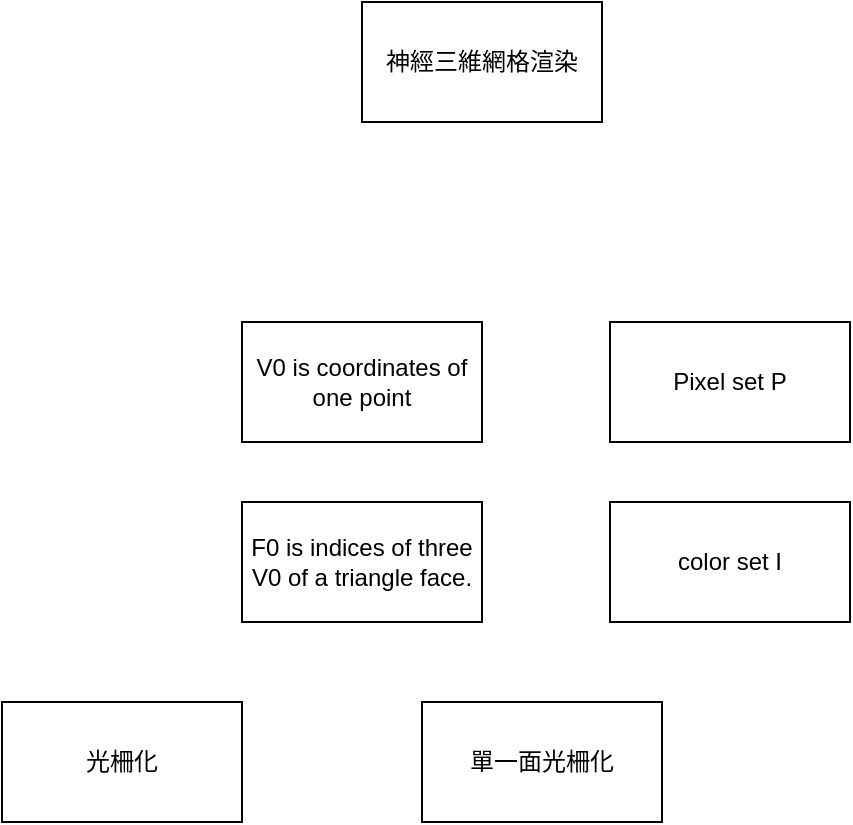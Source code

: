<mxfile version="21.0.6" type="github">
  <diagram name="第 1 页" id="mBBKddOzOmQJDTXAGtIU">
    <mxGraphModel dx="2261" dy="756" grid="1" gridSize="10" guides="1" tooltips="1" connect="1" arrows="1" fold="1" page="1" pageScale="1" pageWidth="827" pageHeight="1169" math="0" shadow="0">
      <root>
        <mxCell id="0" />
        <mxCell id="1" parent="0" />
        <mxCell id="ufxZkdWB1Rbn-QsNeoDi-1" value="光柵化" style="rounded=0;whiteSpace=wrap;html=1;" vertex="1" parent="1">
          <mxGeometry x="-10" y="460" width="120" height="60" as="geometry" />
        </mxCell>
        <mxCell id="ufxZkdWB1Rbn-QsNeoDi-2" value="神經三維網格渲染" style="rounded=0;whiteSpace=wrap;html=1;" vertex="1" parent="1">
          <mxGeometry x="170" y="110" width="120" height="60" as="geometry" />
        </mxCell>
        <mxCell id="ufxZkdWB1Rbn-QsNeoDi-3" value="V0 is coordinates of one point" style="rounded=0;whiteSpace=wrap;html=1;" vertex="1" parent="1">
          <mxGeometry x="110" y="270" width="120" height="60" as="geometry" />
        </mxCell>
        <mxCell id="ufxZkdWB1Rbn-QsNeoDi-4" value="F0 is indices of three V0 of a triangle face." style="rounded=0;whiteSpace=wrap;html=1;" vertex="1" parent="1">
          <mxGeometry x="110" y="360" width="120" height="60" as="geometry" />
        </mxCell>
        <mxCell id="ufxZkdWB1Rbn-QsNeoDi-5" value="Pixel set P" style="rounded=0;whiteSpace=wrap;html=1;" vertex="1" parent="1">
          <mxGeometry x="294" y="270" width="120" height="60" as="geometry" />
        </mxCell>
        <mxCell id="ufxZkdWB1Rbn-QsNeoDi-6" value="color set I" style="rounded=0;whiteSpace=wrap;html=1;" vertex="1" parent="1">
          <mxGeometry x="294" y="360" width="120" height="60" as="geometry" />
        </mxCell>
        <mxCell id="ufxZkdWB1Rbn-QsNeoDi-7" value="單一面光柵化" style="rounded=0;whiteSpace=wrap;html=1;" vertex="1" parent="1">
          <mxGeometry x="200" y="460" width="120" height="60" as="geometry" />
        </mxCell>
      </root>
    </mxGraphModel>
  </diagram>
</mxfile>
